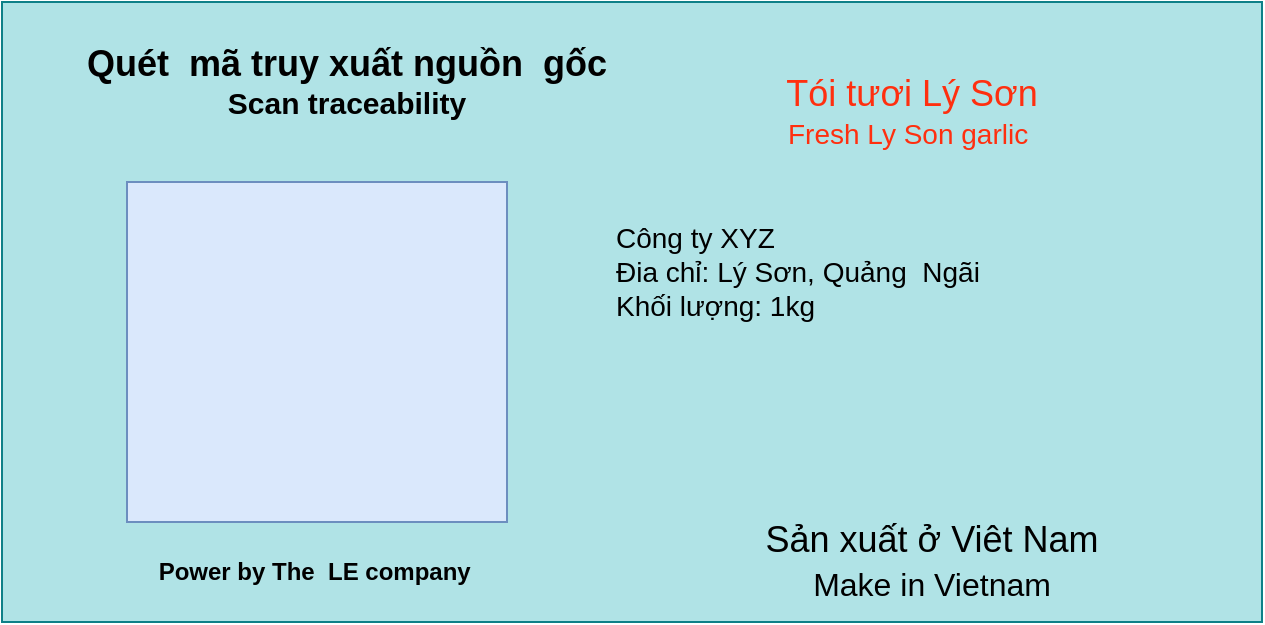 <mxfile version="15.9.6" type="github">
  <diagram id="a0ce7FRnkzHlPS7uPdeU" name="Page-1">
    <mxGraphModel dx="976" dy="619" grid="1" gridSize="10" guides="1" tooltips="1" connect="1" arrows="1" fold="1" page="1" pageScale="1" pageWidth="850" pageHeight="1100" math="0" shadow="0">
      <root>
        <mxCell id="0" />
        <mxCell id="1" parent="0" />
        <mxCell id="VKRZZ7NYE5q5qL_KzZuO-3" value="" style="rounded=0;whiteSpace=wrap;html=1;fillColor=#b0e3e6;strokeColor=#0e8088;" vertex="1" parent="1">
          <mxGeometry x="100" y="160" width="630" height="310" as="geometry" />
        </mxCell>
        <mxCell id="VKRZZ7NYE5q5qL_KzZuO-2" value="" style="rounded=0;whiteSpace=wrap;html=1;fillColor=#dae8fc;strokeColor=#6c8ebf;" vertex="1" parent="1">
          <mxGeometry x="162.5" y="250" width="190" height="170" as="geometry" />
        </mxCell>
        <mxCell id="VKRZZ7NYE5q5qL_KzZuO-4" value="&lt;b&gt;Power by The&amp;nbsp; LE company&amp;nbsp;&lt;/b&gt;" style="text;html=1;strokeColor=none;fillColor=none;align=center;verticalAlign=middle;whiteSpace=wrap;rounded=0;" vertex="1" parent="1">
          <mxGeometry x="162.5" y="430" width="190" height="30" as="geometry" />
        </mxCell>
        <mxCell id="VKRZZ7NYE5q5qL_KzZuO-5" value="" style="shape=image;html=1;verticalAlign=top;verticalLabelPosition=bottom;labelBackgroundColor=#ffffff;imageAspect=0;aspect=fixed;image=https://cdn1.iconfinder.com/data/icons/ios-11-glyphs/30/qr_code-128.png" vertex="1" parent="1">
          <mxGeometry x="190" y="270" width="130" height="130" as="geometry" />
        </mxCell>
        <mxCell id="VKRZZ7NYE5q5qL_KzZuO-6" value="&lt;font&gt;&lt;b&gt;&lt;font style=&quot;font-size: 18px&quot;&gt;Quét&amp;nbsp; mã truy xuất nguồn&amp;nbsp; gốc&lt;/font&gt;&lt;/b&gt;&lt;br&gt;&lt;span style=&quot;font-size: 15px&quot;&gt;&lt;b&gt;Scan traceability&lt;/b&gt;&lt;/span&gt;&lt;br&gt;&lt;/font&gt;" style="text;html=1;strokeColor=none;fillColor=none;align=center;verticalAlign=middle;whiteSpace=wrap;rounded=0;" vertex="1" parent="1">
          <mxGeometry x="140" y="170" width="265" height="60" as="geometry" />
        </mxCell>
        <mxCell id="VKRZZ7NYE5q5qL_KzZuO-8" value="&lt;font color=&quot;#ff2f0f&quot;&gt;&lt;font style=&quot;font-size: 18px&quot;&gt;Tói tươi Lý Sơn&lt;/font&gt;&lt;br&gt;&lt;font style=&quot;font-size: 14px&quot;&gt;Fresh Ly Son garlic&amp;nbsp;&lt;/font&gt;&lt;br&gt;&lt;/font&gt;" style="text;html=1;strokeColor=none;fillColor=none;align=center;verticalAlign=middle;whiteSpace=wrap;rounded=0;fontSize=15;" vertex="1" parent="1">
          <mxGeometry x="455" y="190" width="200" height="50" as="geometry" />
        </mxCell>
        <mxCell id="VKRZZ7NYE5q5qL_KzZuO-9" value="Sản xuất ở Viêt Nam&lt;br&gt;&lt;font style=&quot;font-size: 16px&quot;&gt;Make in Vietnam&lt;/font&gt;" style="text;html=1;strokeColor=none;fillColor=none;align=center;verticalAlign=middle;whiteSpace=wrap;rounded=0;fontSize=18;" vertex="1" parent="1">
          <mxGeometry x="450" y="420" width="230" height="40" as="geometry" />
        </mxCell>
        <mxCell id="VKRZZ7NYE5q5qL_KzZuO-11" value="&lt;font color=&quot;#000000&quot;&gt;Công ty XYZ&lt;br&gt;Đia chỉ: Lý Sơn, Quảng&amp;nbsp; Ngãi&lt;br&gt;Khối lượng: 1kg&lt;br&gt;&lt;/font&gt;" style="text;html=1;strokeColor=none;fillColor=none;align=left;verticalAlign=middle;whiteSpace=wrap;rounded=0;fontSize=14;fontColor=#FF2F0F;" vertex="1" parent="1">
          <mxGeometry x="405" y="260" width="300" height="70" as="geometry" />
        </mxCell>
      </root>
    </mxGraphModel>
  </diagram>
</mxfile>
